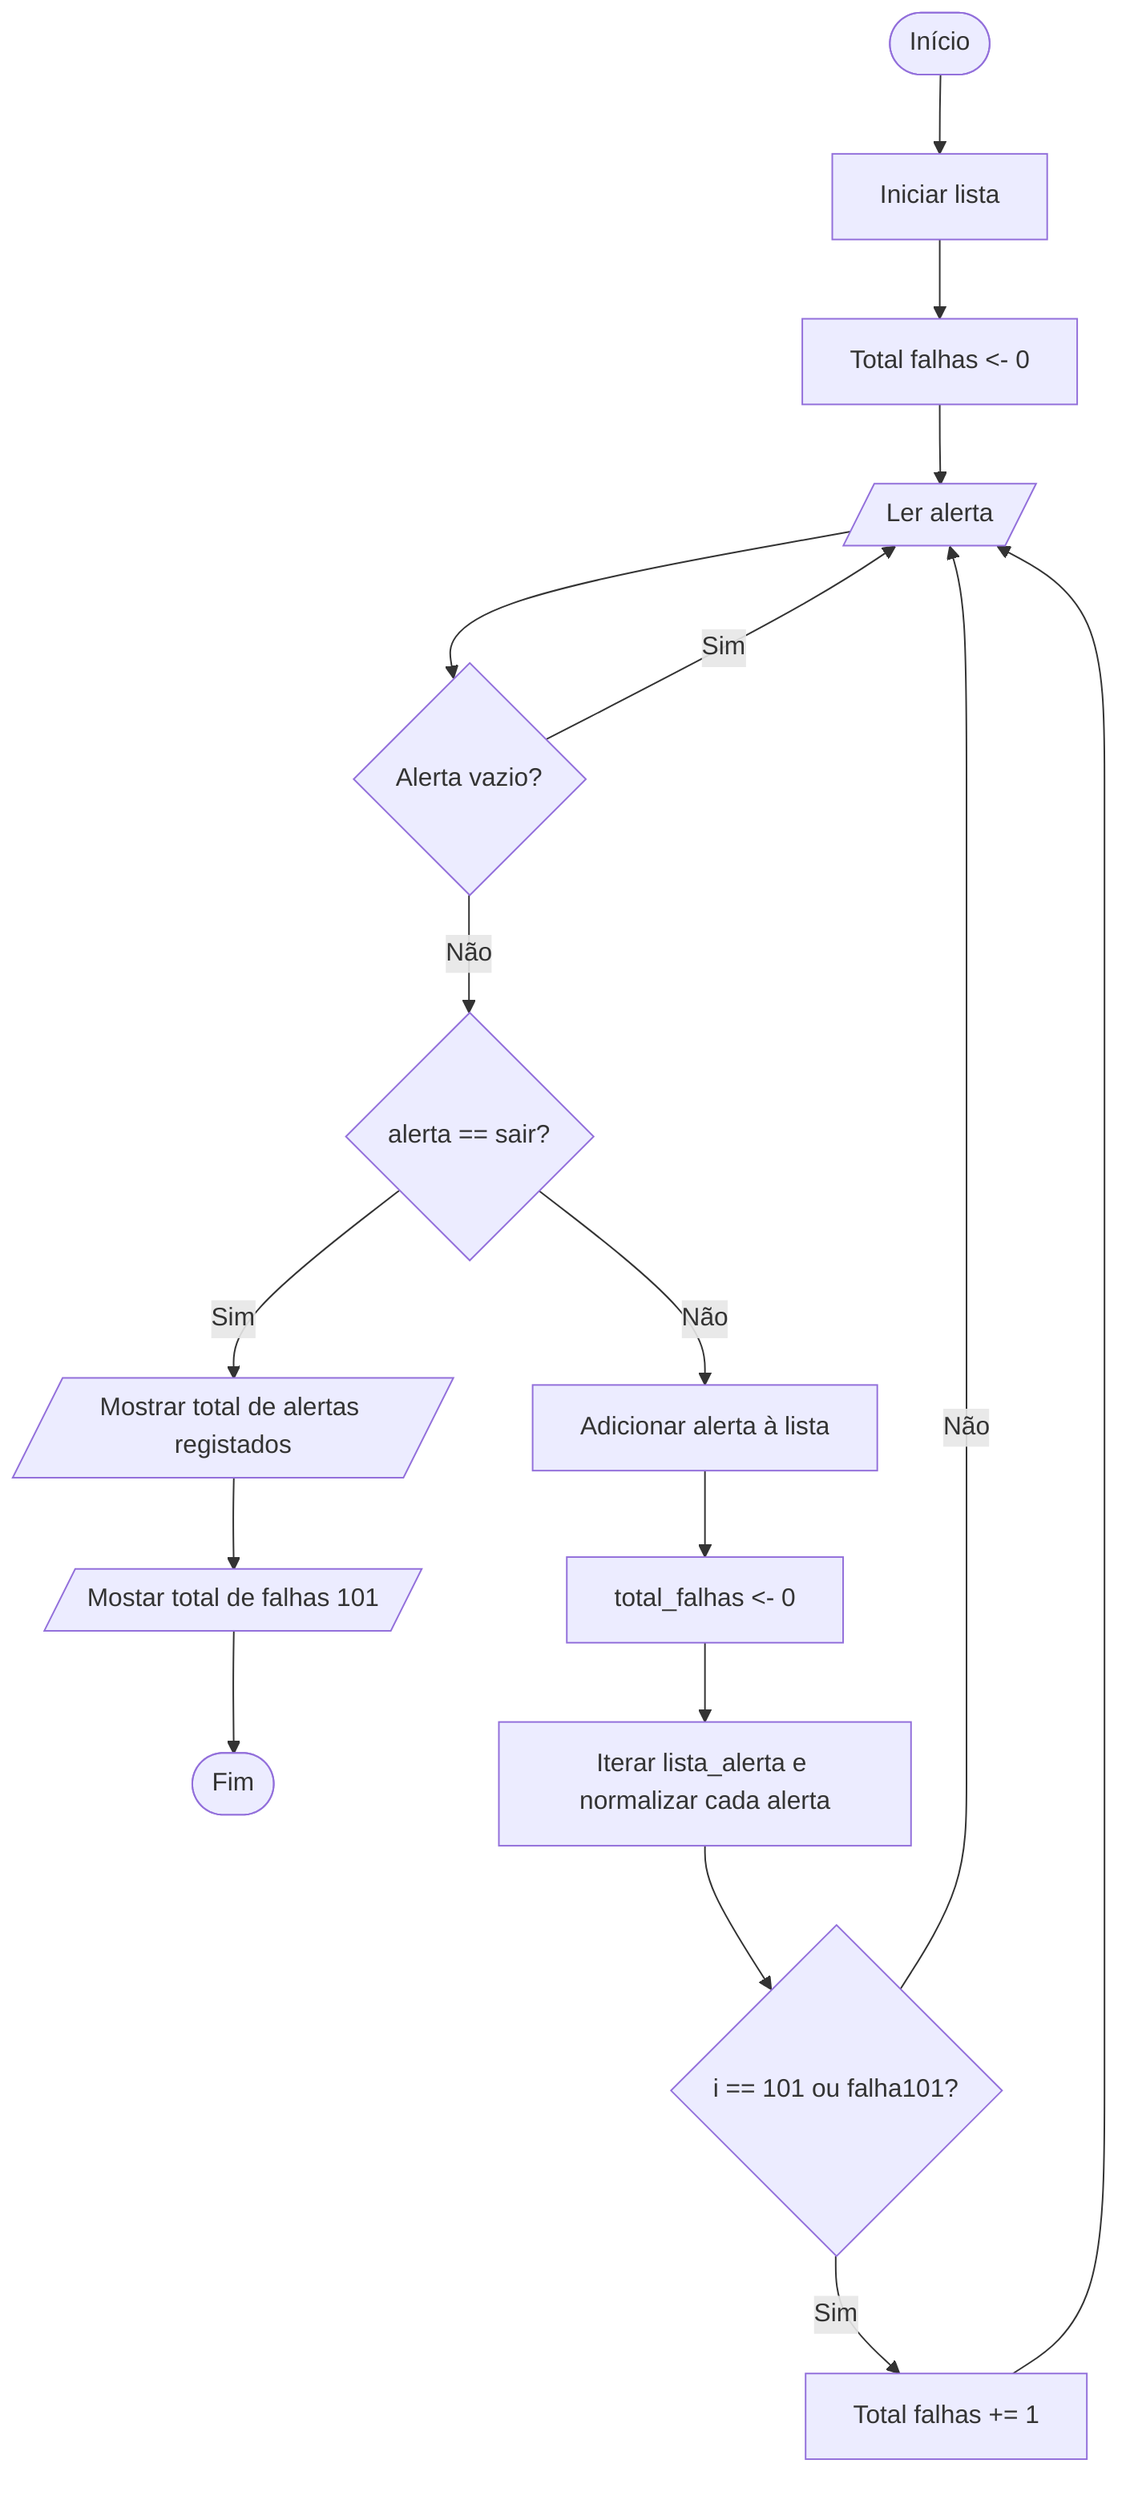 flowchart TD
    A([Início]) --> B[Iniciar lista]
    B --> C[Total falhas <- 0]
    C --> D[/Ler alerta/]
    D --> E{Alerta vazio?}
    E -- Sim --> D
    E -- Não --> F{alerta == sair?}
    F -- Sim --> G[/Mostrar total de alertas registados/]
    G --> H[/Mostar total de falhas 101/]
    H --> K([Fim])
    
    F -- Não --> L[Adicionar alerta à lista]
    L --> M[total_falhas <- 0]
    M --> N[Iterar lista_alerta e normalizar cada alerta]
    N --> O{i == 101 ou falha101?}
    O -- Sim --> Q[Total falhas += 1] --> D
    O -- Não --> D